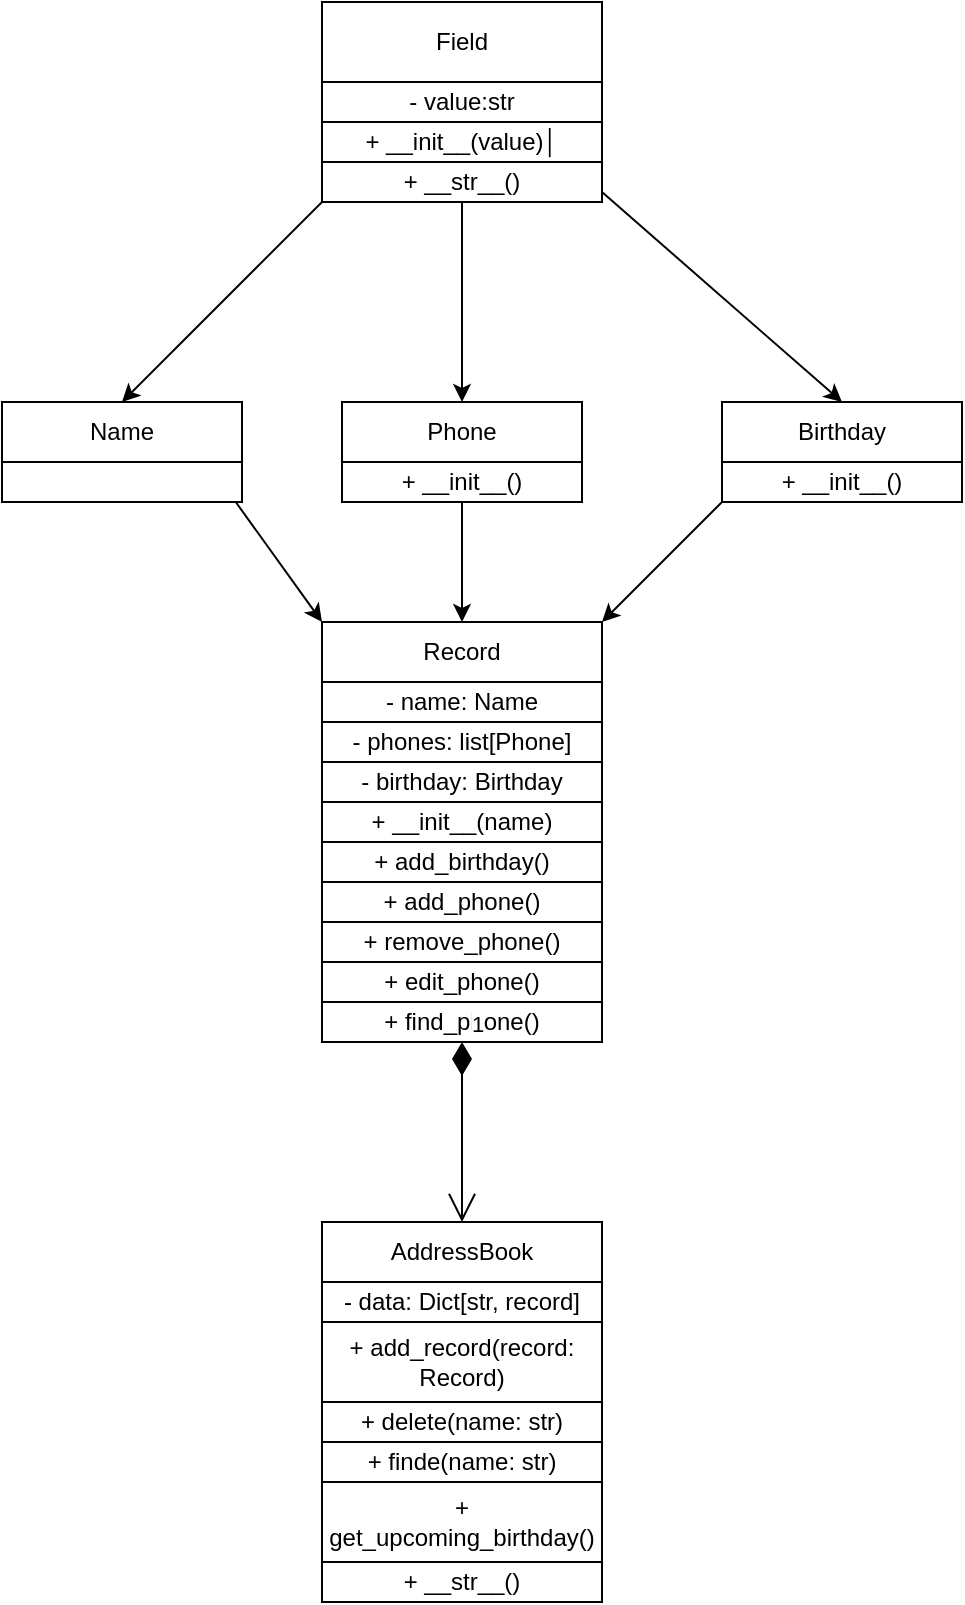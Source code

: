 <mxfile version="27.1.6">
  <diagram name="Страница — 1" id="fVi4FqF9Mn-2ooyqmKae">
    <mxGraphModel dx="1426" dy="813" grid="1" gridSize="10" guides="1" tooltips="1" connect="1" arrows="1" fold="1" page="1" pageScale="1" pageWidth="827" pageHeight="1169" math="0" shadow="0">
      <root>
        <mxCell id="0" />
        <mxCell id="1" parent="0" />
        <mxCell id="d32UBIWga5Pd8wa702hZ-18" value="Field" style="rounded=0;whiteSpace=wrap;html=1;" parent="1" vertex="1">
          <mxGeometry x="320" y="30" width="140" height="40" as="geometry" />
        </mxCell>
        <mxCell id="d32UBIWga5Pd8wa702hZ-19" value="+ __init__(value)│" style="rounded=0;whiteSpace=wrap;html=1;" parent="1" vertex="1">
          <mxGeometry x="320" y="90" width="140" height="20" as="geometry" />
        </mxCell>
        <mxCell id="d32UBIWga5Pd8wa702hZ-20" value="- value:str" style="rounded=0;whiteSpace=wrap;html=1;" parent="1" vertex="1">
          <mxGeometry x="320" y="70" width="140" height="20" as="geometry" />
        </mxCell>
        <mxCell id="d32UBIWga5Pd8wa702hZ-32" value="" style="edgeStyle=orthogonalEdgeStyle;rounded=0;orthogonalLoop=1;jettySize=auto;html=1;" parent="1" source="d32UBIWga5Pd8wa702hZ-21" target="d32UBIWga5Pd8wa702hZ-30" edge="1">
          <mxGeometry relative="1" as="geometry">
            <Array as="points">
              <mxPoint x="390" y="160" />
              <mxPoint x="390" y="160" />
            </Array>
          </mxGeometry>
        </mxCell>
        <mxCell id="d32UBIWga5Pd8wa702hZ-21" value="&lt;div&gt;+ __str__()&lt;/div&gt;" style="rounded=0;whiteSpace=wrap;html=1;" parent="1" vertex="1">
          <mxGeometry x="320" y="110" width="140" height="20" as="geometry" />
        </mxCell>
        <mxCell id="d32UBIWga5Pd8wa702hZ-28" value="Name" style="rounded=0;whiteSpace=wrap;html=1;" parent="1" vertex="1">
          <mxGeometry x="160" y="230" width="120" height="30" as="geometry" />
        </mxCell>
        <mxCell id="d32UBIWga5Pd8wa702hZ-30" value="&lt;div&gt;Phone&lt;/div&gt;" style="rounded=0;whiteSpace=wrap;html=1;" parent="1" vertex="1">
          <mxGeometry x="330" y="230" width="120" height="30" as="geometry" />
        </mxCell>
        <mxCell id="d32UBIWga5Pd8wa702hZ-31" value="Birthday" style="rounded=0;whiteSpace=wrap;html=1;" parent="1" vertex="1">
          <mxGeometry x="520" y="230" width="120" height="30" as="geometry" />
        </mxCell>
        <mxCell id="d32UBIWga5Pd8wa702hZ-33" value="" style="endArrow=classic;html=1;rounded=0;entryX=0.5;entryY=0;entryDx=0;entryDy=0;exitX=1;exitY=0.75;exitDx=0;exitDy=0;" parent="1" source="d32UBIWga5Pd8wa702hZ-21" target="d32UBIWga5Pd8wa702hZ-31" edge="1">
          <mxGeometry width="50" height="50" relative="1" as="geometry">
            <mxPoint x="440" y="140" as="sourcePoint" />
            <mxPoint x="440" y="210" as="targetPoint" />
          </mxGeometry>
        </mxCell>
        <mxCell id="d32UBIWga5Pd8wa702hZ-34" value="" style="endArrow=classic;html=1;rounded=0;exitX=0;exitY=1;exitDx=0;exitDy=0;entryX=0.5;entryY=0;entryDx=0;entryDy=0;" parent="1" source="d32UBIWga5Pd8wa702hZ-21" target="d32UBIWga5Pd8wa702hZ-28" edge="1">
          <mxGeometry width="50" height="50" relative="1" as="geometry">
            <mxPoint x="390" y="340" as="sourcePoint" />
            <mxPoint x="390" y="410" as="targetPoint" />
          </mxGeometry>
        </mxCell>
        <mxCell id="d32UBIWga5Pd8wa702hZ-38" value="" style="edgeStyle=orthogonalEdgeStyle;rounded=0;orthogonalLoop=1;jettySize=auto;html=1;" parent="1" source="d32UBIWga5Pd8wa702hZ-35" target="d32UBIWga5Pd8wa702hZ-37" edge="1">
          <mxGeometry relative="1" as="geometry">
            <Array as="points">
              <mxPoint x="390" y="330" />
              <mxPoint x="390" y="330" />
            </Array>
          </mxGeometry>
        </mxCell>
        <mxCell id="d32UBIWga5Pd8wa702hZ-35" value="+ __init__()" style="rounded=0;whiteSpace=wrap;html=1;" parent="1" vertex="1">
          <mxGeometry x="330" y="260" width="120" height="20" as="geometry" />
        </mxCell>
        <mxCell id="d32UBIWga5Pd8wa702hZ-36" value="+ __init__()" style="rounded=0;whiteSpace=wrap;html=1;" parent="1" vertex="1">
          <mxGeometry x="520" y="260" width="120" height="20" as="geometry" />
        </mxCell>
        <mxCell id="d32UBIWga5Pd8wa702hZ-37" value="Record" style="rounded=0;whiteSpace=wrap;html=1;" parent="1" vertex="1">
          <mxGeometry x="320" y="340" width="140" height="30" as="geometry" />
        </mxCell>
        <mxCell id="d32UBIWga5Pd8wa702hZ-42" value="" style="endArrow=classic;html=1;rounded=0;exitX=0.95;exitY=0.8;exitDx=0;exitDy=0;entryX=0;entryY=0;entryDx=0;entryDy=0;exitPerimeter=0;" parent="1" source="8IgaliCxjQx3PTBwp6ev-1" target="d32UBIWga5Pd8wa702hZ-37" edge="1">
          <mxGeometry width="50" height="50" relative="1" as="geometry">
            <mxPoint x="390" y="340" as="sourcePoint" />
            <mxPoint x="390" y="470" as="targetPoint" />
          </mxGeometry>
        </mxCell>
        <mxCell id="d32UBIWga5Pd8wa702hZ-43" value="" style="endArrow=classic;html=1;rounded=0;exitX=0;exitY=1;exitDx=0;exitDy=0;entryX=1;entryY=0;entryDx=0;entryDy=0;" parent="1" source="d32UBIWga5Pd8wa702hZ-36" target="d32UBIWga5Pd8wa702hZ-37" edge="1">
          <mxGeometry width="50" height="50" relative="1" as="geometry">
            <mxPoint x="390" y="340" as="sourcePoint" />
            <mxPoint x="370" y="410" as="targetPoint" />
          </mxGeometry>
        </mxCell>
        <mxCell id="d32UBIWga5Pd8wa702hZ-44" value="- name: Name" style="rounded=0;whiteSpace=wrap;html=1;" parent="1" vertex="1">
          <mxGeometry x="320" y="370" width="140" height="20" as="geometry" />
        </mxCell>
        <mxCell id="d32UBIWga5Pd8wa702hZ-45" value="- phones: list[Phone]" style="rounded=0;whiteSpace=wrap;html=1;" parent="1" vertex="1">
          <mxGeometry x="320" y="390" width="140" height="20" as="geometry" />
        </mxCell>
        <mxCell id="d32UBIWga5Pd8wa702hZ-46" value="- birthday: Birthday" style="rounded=0;whiteSpace=wrap;html=1;" parent="1" vertex="1">
          <mxGeometry x="320" y="410" width="140" height="20" as="geometry" />
        </mxCell>
        <mxCell id="d32UBIWga5Pd8wa702hZ-47" value="+ __init__(name)" style="rounded=0;whiteSpace=wrap;html=1;" parent="1" vertex="1">
          <mxGeometry x="320" y="430" width="140" height="20" as="geometry" />
        </mxCell>
        <mxCell id="d32UBIWga5Pd8wa702hZ-48" value="+ remove_phone()" style="rounded=0;whiteSpace=wrap;html=1;" parent="1" vertex="1">
          <mxGeometry x="320" y="490" width="140" height="20" as="geometry" />
        </mxCell>
        <mxCell id="d32UBIWga5Pd8wa702hZ-49" value="+ find_phone()" style="rounded=0;whiteSpace=wrap;html=1;" parent="1" vertex="1">
          <mxGeometry x="320" y="530" width="140" height="20" as="geometry" />
        </mxCell>
        <mxCell id="d32UBIWga5Pd8wa702hZ-50" value="+ add_phone()" style="rounded=0;whiteSpace=wrap;html=1;" parent="1" vertex="1">
          <mxGeometry x="320" y="470" width="140" height="20" as="geometry" />
        </mxCell>
        <mxCell id="d32UBIWga5Pd8wa702hZ-51" value="+ edit_phone()" style="rounded=0;whiteSpace=wrap;html=1;" parent="1" vertex="1">
          <mxGeometry x="320" y="510" width="140" height="20" as="geometry" />
        </mxCell>
        <mxCell id="d32UBIWga5Pd8wa702hZ-52" value="+ add_birthday()" style="rounded=0;whiteSpace=wrap;html=1;" parent="1" vertex="1">
          <mxGeometry x="320" y="450" width="140" height="20" as="geometry" />
        </mxCell>
        <mxCell id="d32UBIWga5Pd8wa702hZ-53" value="1" style="endArrow=open;html=1;endSize=12;startArrow=diamondThin;startSize=14;startFill=1;edgeStyle=orthogonalEdgeStyle;align=left;verticalAlign=bottom;rounded=0;exitX=0.5;exitY=1;exitDx=0;exitDy=0;entryX=0.5;entryY=0;entryDx=0;entryDy=0;" parent="1" source="d32UBIWga5Pd8wa702hZ-49" target="d32UBIWga5Pd8wa702hZ-54" edge="1">
          <mxGeometry x="-1" y="3" relative="1" as="geometry">
            <mxPoint x="330" y="585" as="sourcePoint" />
            <mxPoint x="400" y="640" as="targetPoint" />
          </mxGeometry>
        </mxCell>
        <mxCell id="d32UBIWga5Pd8wa702hZ-54" value="AddressBook" style="rounded=0;whiteSpace=wrap;html=1;" parent="1" vertex="1">
          <mxGeometry x="320" y="640" width="140" height="30" as="geometry" />
        </mxCell>
        <mxCell id="d32UBIWga5Pd8wa702hZ-55" value="- data: Dict[str, record]" style="rounded=0;whiteSpace=wrap;html=1;" parent="1" vertex="1">
          <mxGeometry x="320" y="670" width="140" height="20" as="geometry" />
        </mxCell>
        <mxCell id="d32UBIWga5Pd8wa702hZ-56" value="+ add_record(record: Record)" style="rounded=0;whiteSpace=wrap;html=1;" parent="1" vertex="1">
          <mxGeometry x="320" y="690" width="140" height="40" as="geometry" />
        </mxCell>
        <mxCell id="d32UBIWga5Pd8wa702hZ-57" value="+ delete(name: str)" style="rounded=0;whiteSpace=wrap;html=1;" parent="1" vertex="1">
          <mxGeometry x="320" y="730" width="140" height="20" as="geometry" />
        </mxCell>
        <mxCell id="d32UBIWga5Pd8wa702hZ-58" value="+ finde(name: str)" style="rounded=0;whiteSpace=wrap;html=1;" parent="1" vertex="1">
          <mxGeometry x="320" y="750" width="140" height="20" as="geometry" />
        </mxCell>
        <mxCell id="d32UBIWga5Pd8wa702hZ-59" value="+ get_upcoming_birthday()" style="rounded=0;whiteSpace=wrap;html=1;" parent="1" vertex="1">
          <mxGeometry x="320" y="770" width="140" height="40" as="geometry" />
        </mxCell>
        <mxCell id="d32UBIWga5Pd8wa702hZ-60" value="+ __str__()" style="rounded=0;whiteSpace=wrap;html=1;" parent="1" vertex="1">
          <mxGeometry x="320" y="810" width="140" height="20" as="geometry" />
        </mxCell>
        <mxCell id="8IgaliCxjQx3PTBwp6ev-1" value="" style="rounded=0;whiteSpace=wrap;html=1;" vertex="1" parent="1">
          <mxGeometry x="160" y="260" width="120" height="20" as="geometry" />
        </mxCell>
      </root>
    </mxGraphModel>
  </diagram>
</mxfile>
